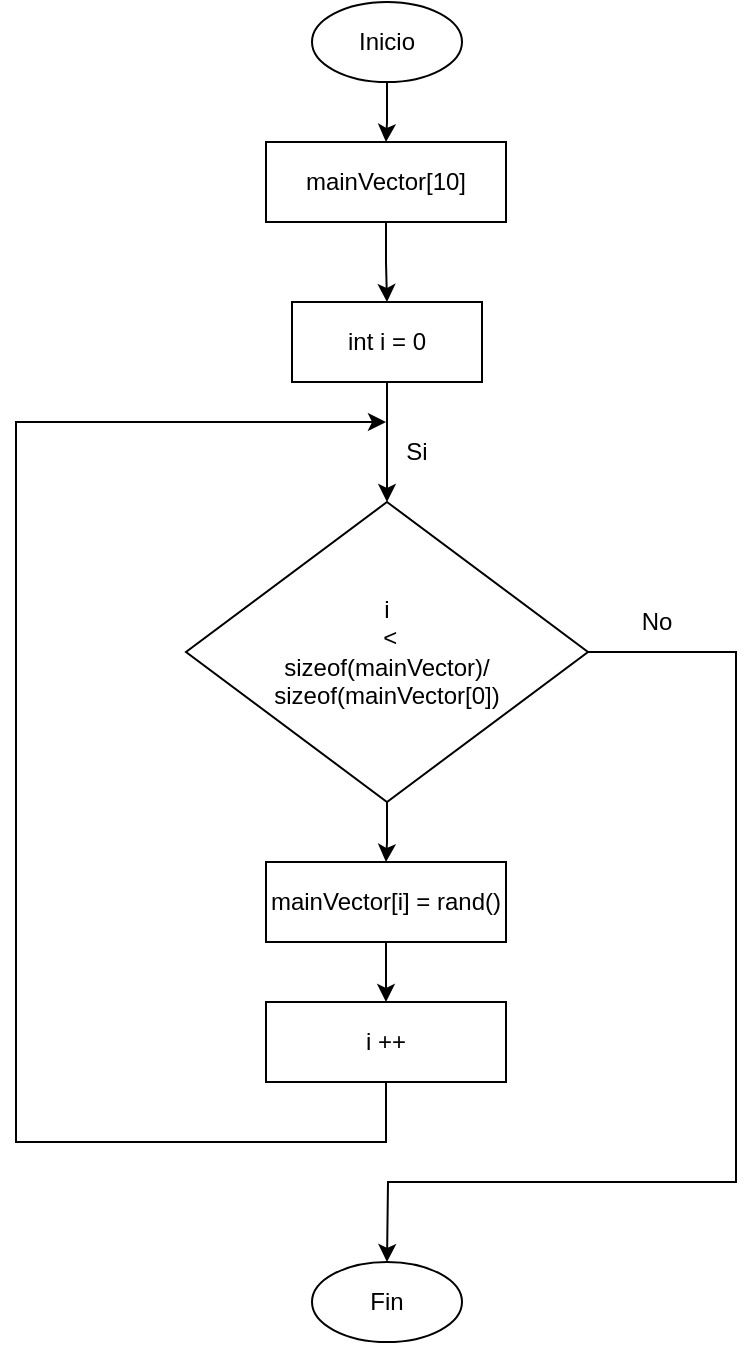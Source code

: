 <mxfile version="20.5.3" type="embed"><diagram id="q4vD3_Ipq2QML7572Tc2" name="Page-1"><mxGraphModel dx="1037" dy="1131" grid="1" gridSize="10" guides="1" tooltips="1" connect="1" arrows="1" fold="1" page="1" pageScale="1" pageWidth="850" pageHeight="1100" math="0" shadow="0"><root><mxCell id="0"/><mxCell id="1" parent="0"/><mxCell id="9" value="" style="edgeStyle=orthogonalEdgeStyle;rounded=0;orthogonalLoop=1;jettySize=auto;html=1;" edge="1" parent="1" source="2" target="8"><mxGeometry relative="1" as="geometry"/></mxCell><mxCell id="2" value="Inicio" style="ellipse;whiteSpace=wrap;html=1;" parent="1" vertex="1"><mxGeometry x="388" y="10" width="75" height="40" as="geometry"/></mxCell><mxCell id="7" value="" style="edgeStyle=orthogonalEdgeStyle;rounded=0;orthogonalLoop=1;jettySize=auto;html=1;" edge="1" parent="1" source="5" target="6"><mxGeometry relative="1" as="geometry"/></mxCell><mxCell id="5" value="int i = 0" style="rounded=0;whiteSpace=wrap;html=1;" vertex="1" parent="1"><mxGeometry x="378" y="160" width="95" height="40" as="geometry"/></mxCell><mxCell id="12" value="" style="edgeStyle=orthogonalEdgeStyle;rounded=0;orthogonalLoop=1;jettySize=auto;html=1;" edge="1" parent="1" source="6" target="11"><mxGeometry relative="1" as="geometry"/></mxCell><mxCell id="6" value="i&lt;br&gt;&amp;nbsp;&amp;lt;&lt;br&gt;sizeof(mainVector)/&lt;br&gt;sizeof(mainVector[0])" style="rhombus;whiteSpace=wrap;html=1;rounded=0;" vertex="1" parent="1"><mxGeometry x="325" y="260" width="201" height="150" as="geometry"/></mxCell><mxCell id="10" style="edgeStyle=orthogonalEdgeStyle;rounded=0;orthogonalLoop=1;jettySize=auto;html=1;entryX=0.5;entryY=0;entryDx=0;entryDy=0;" edge="1" parent="1" source="8" target="5"><mxGeometry relative="1" as="geometry"/></mxCell><mxCell id="8" value="mainVector[10]" style="rounded=0;whiteSpace=wrap;html=1;" vertex="1" parent="1"><mxGeometry x="365" y="80" width="120" height="40" as="geometry"/></mxCell><mxCell id="14" value="" style="edgeStyle=orthogonalEdgeStyle;rounded=0;orthogonalLoop=1;jettySize=auto;html=1;" edge="1" parent="1" source="11" target="13"><mxGeometry relative="1" as="geometry"/></mxCell><mxCell id="11" value="mainVector[i] = rand()" style="whiteSpace=wrap;html=1;rounded=0;" vertex="1" parent="1"><mxGeometry x="365" y="440" width="120" height="40" as="geometry"/></mxCell><mxCell id="13" value="i ++" style="whiteSpace=wrap;html=1;rounded=0;" vertex="1" parent="1"><mxGeometry x="365" y="510" width="120" height="40" as="geometry"/></mxCell><mxCell id="16" value="" style="endArrow=classic;html=1;rounded=0;exitX=0.5;exitY=1;exitDx=0;exitDy=0;" edge="1" parent="1" source="13"><mxGeometry width="50" height="50" relative="1" as="geometry"><mxPoint x="520" y="510" as="sourcePoint"/><mxPoint x="425" y="220" as="targetPoint"/><Array as="points"><mxPoint x="425" y="580"/><mxPoint x="240" y="580"/><mxPoint x="240" y="220"/></Array></mxGeometry></mxCell><mxCell id="17" value="Si" style="text;html=1;align=center;verticalAlign=middle;resizable=0;points=[];autosize=1;strokeColor=none;fillColor=none;" vertex="1" parent="1"><mxGeometry x="425" y="220" width="30" height="30" as="geometry"/></mxCell><mxCell id="18" value="" style="endArrow=classic;html=1;rounded=0;exitX=1;exitY=0.5;exitDx=0;exitDy=0;entryX=0.5;entryY=0;entryDx=0;entryDy=0;" edge="1" parent="1" source="6" target="20"><mxGeometry width="50" height="50" relative="1" as="geometry"><mxPoint x="520" y="510" as="sourcePoint"/><mxPoint x="426" y="640" as="targetPoint"/><Array as="points"><mxPoint x="600" y="335"/><mxPoint x="600" y="600"/><mxPoint x="426" y="600"/></Array></mxGeometry></mxCell><mxCell id="19" value="No" style="text;html=1;align=center;verticalAlign=middle;resizable=0;points=[];autosize=1;strokeColor=none;fillColor=none;" vertex="1" parent="1"><mxGeometry x="540" y="305" width="40" height="30" as="geometry"/></mxCell><mxCell id="20" value="Fin" style="ellipse;whiteSpace=wrap;html=1;" vertex="1" parent="1"><mxGeometry x="388" y="640" width="75" height="40" as="geometry"/></mxCell></root></mxGraphModel></diagram></mxfile>